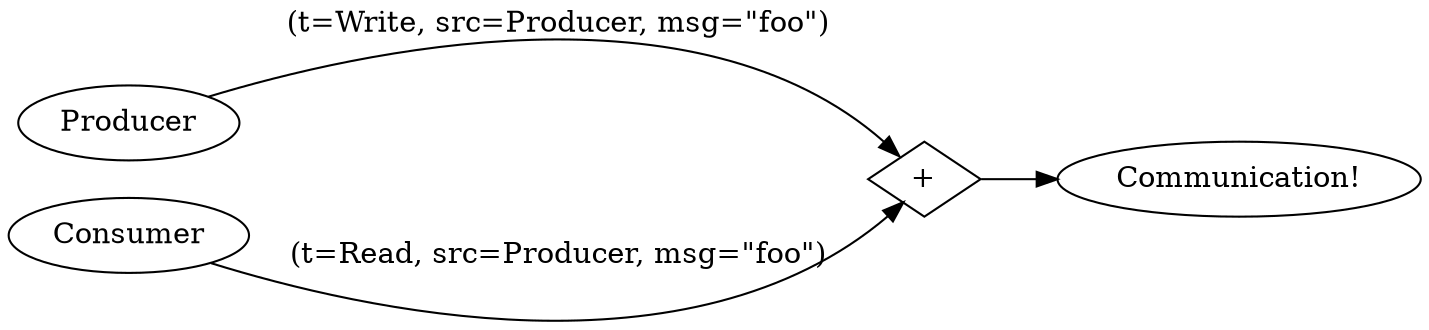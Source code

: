 digraph {
    rankdir=LR;
    
    Producer -> "+":nw[label="(t=Write, src=Producer, msg=\"foo\")"];
    Consumer -> "+":sw[label="(t=Read, src=Producer, msg=\"foo\")"];

    "+" [shape=diamond];
    
    X [label="Communication!"];
    
    "+" -> X;
}